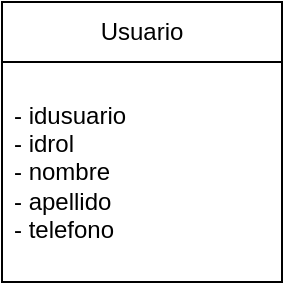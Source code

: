 <mxfile>
    <diagram id="KjZvsAi6Lta2JrwjtvK8" name="Página-1">
        <mxGraphModel dx="1564" dy="790" grid="1" gridSize="10" guides="1" tooltips="1" connect="1" arrows="1" fold="1" page="1" pageScale="1" pageWidth="827" pageHeight="1169" math="0" shadow="0">
            <root>
                <mxCell id="0"/>
                <mxCell id="1" parent="0"/>
                <mxCell id="2" value="Usuario" style="swimlane;fontStyle=0;childLayout=stackLayout;horizontal=1;startSize=30;horizontalStack=0;resizeParent=1;resizeParentMax=0;resizeLast=0;collapsible=1;marginBottom=0;whiteSpace=wrap;html=1;" vertex="1" parent="1">
                    <mxGeometry x="200" y="110" width="140" height="140" as="geometry"/>
                </mxCell>
                <mxCell id="3" value="- idusuario&lt;br&gt;- idrol&lt;br&gt;- nombre&lt;br&gt;- apellido&lt;br&gt;- telefono" style="text;strokeColor=none;fillColor=none;align=left;verticalAlign=middle;spacingLeft=4;spacingRight=4;overflow=hidden;points=[[0,0.5],[1,0.5]];portConstraint=eastwest;rotatable=0;whiteSpace=wrap;html=1;" vertex="1" parent="2">
                    <mxGeometry y="30" width="140" height="110" as="geometry"/>
                </mxCell>
            </root>
        </mxGraphModel>
    </diagram>
</mxfile>